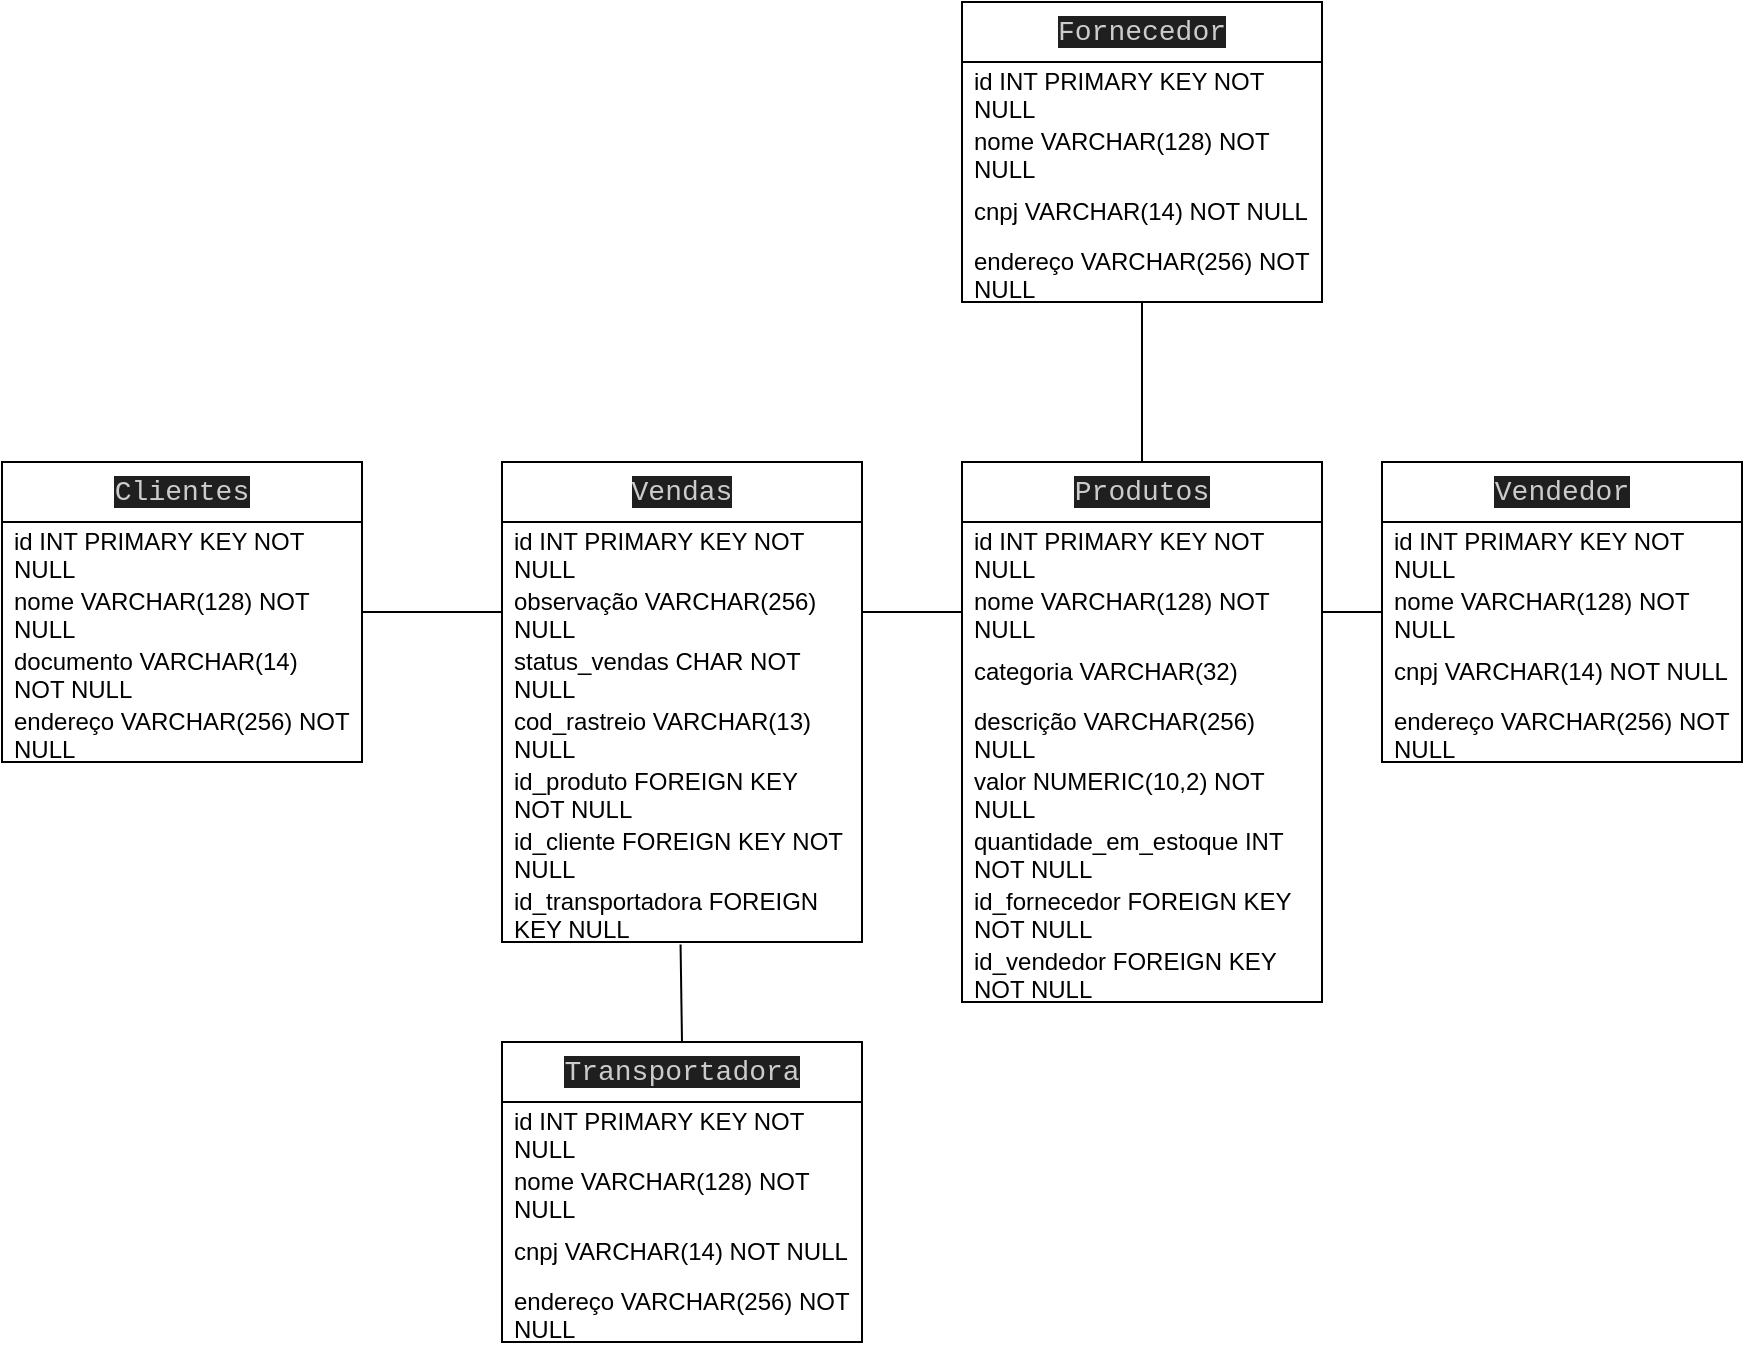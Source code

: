 <mxfile>
    <diagram id="f-MBss9yyqKi91kIsxIU" name="Page-1">
        <mxGraphModel dx="952" dy="761" grid="1" gridSize="10" guides="1" tooltips="1" connect="1" arrows="1" fold="1" page="1" pageScale="1" pageWidth="850" pageHeight="1100" math="0" shadow="0">
            <root>
                <mxCell id="0"/>
                <mxCell id="1" parent="0"/>
                <mxCell id="26" style="edgeStyle=none;html=1;exitX=0.5;exitY=0;exitDx=0;exitDy=0;entryX=0.5;entryY=1;entryDx=0;entryDy=0;endArrow=none;endFill=0;" parent="1" source="13" target="19" edge="1">
                    <mxGeometry relative="1" as="geometry"/>
                </mxCell>
                <mxCell id="13" value="&lt;font face=&quot;Consolas, Courier New, monospace&quot; color=&quot;#cccccc&quot;&gt;&lt;span style=&quot;font-size: 14px; background-color: rgb(31, 31, 31);&quot;&gt;Produtos&lt;/span&gt;&lt;/font&gt;" style="swimlane;fontStyle=0;childLayout=stackLayout;horizontal=1;startSize=30;horizontalStack=0;resizeParent=1;resizeParentMax=0;resizeLast=0;collapsible=1;marginBottom=0;whiteSpace=wrap;html=1;" parent="1" vertex="1">
                    <mxGeometry x="500" y="250" width="180" height="270" as="geometry"/>
                </mxCell>
                <mxCell id="14" value="id&amp;nbsp;INT PRIMARY KEY NOT NULL" style="text;strokeColor=none;fillColor=none;align=left;verticalAlign=middle;spacingLeft=4;spacingRight=4;overflow=hidden;points=[[0,0.5],[1,0.5]];portConstraint=eastwest;rotatable=0;whiteSpace=wrap;html=1;" parent="13" vertex="1">
                    <mxGeometry y="30" width="180" height="30" as="geometry"/>
                </mxCell>
                <mxCell id="15" value="nome VARCHAR(128) NOT NULL" style="text;strokeColor=none;fillColor=none;align=left;verticalAlign=middle;spacingLeft=4;spacingRight=4;overflow=hidden;points=[[0,0.5],[1,0.5]];portConstraint=eastwest;rotatable=0;whiteSpace=wrap;html=1;" parent="13" vertex="1">
                    <mxGeometry y="60" width="180" height="30" as="geometry"/>
                </mxCell>
                <mxCell id="65" value="categoria VARCHAR(32)" style="text;strokeColor=none;fillColor=none;align=left;verticalAlign=middle;spacingLeft=4;spacingRight=4;overflow=hidden;points=[[0,0.5],[1,0.5]];portConstraint=eastwest;rotatable=0;whiteSpace=wrap;html=1;" parent="13" vertex="1">
                    <mxGeometry y="90" width="180" height="30" as="geometry"/>
                </mxCell>
                <mxCell id="16" value="descrição VARCHAR(256) NULL" style="text;strokeColor=none;fillColor=none;align=left;verticalAlign=middle;spacingLeft=4;spacingRight=4;overflow=hidden;points=[[0,0.5],[1,0.5]];portConstraint=eastwest;rotatable=0;whiteSpace=wrap;html=1;" parent="13" vertex="1">
                    <mxGeometry y="120" width="180" height="30" as="geometry"/>
                </mxCell>
                <mxCell id="17" value="valor NUMERIC(10,2) NOT NULL" style="text;strokeColor=none;fillColor=none;align=left;verticalAlign=middle;spacingLeft=4;spacingRight=4;overflow=hidden;points=[[0,0.5],[1,0.5]];portConstraint=eastwest;rotatable=0;whiteSpace=wrap;html=1;" parent="13" vertex="1">
                    <mxGeometry y="150" width="180" height="30" as="geometry"/>
                </mxCell>
                <mxCell id="18" value="quantidade_em_estoque INT NOT NULL" style="text;strokeColor=none;fillColor=none;align=left;verticalAlign=middle;spacingLeft=4;spacingRight=4;overflow=hidden;points=[[0,0.5],[1,0.5]];portConstraint=eastwest;rotatable=0;whiteSpace=wrap;html=1;" parent="13" vertex="1">
                    <mxGeometry y="180" width="180" height="30" as="geometry"/>
                </mxCell>
                <mxCell id="25" value="id_fornecedor FOREIGN KEY NOT NULL" style="text;strokeColor=none;fillColor=none;align=left;verticalAlign=middle;spacingLeft=4;spacingRight=4;overflow=hidden;points=[[0,0.5],[1,0.5]];portConstraint=eastwest;rotatable=0;whiteSpace=wrap;html=1;" parent="13" vertex="1">
                    <mxGeometry y="210" width="180" height="30" as="geometry"/>
                </mxCell>
                <mxCell id="36" value="id_vendedor FOREIGN KEY NOT NULL" style="text;strokeColor=none;fillColor=none;align=left;verticalAlign=middle;spacingLeft=4;spacingRight=4;overflow=hidden;points=[[0,0.5],[1,0.5]];portConstraint=eastwest;rotatable=0;whiteSpace=wrap;html=1;" parent="13" vertex="1">
                    <mxGeometry y="240" width="180" height="30" as="geometry"/>
                </mxCell>
                <mxCell id="19" value="&lt;font face=&quot;Consolas, Courier New, monospace&quot; color=&quot;#cccccc&quot;&gt;&lt;span style=&quot;font-size: 14px; background-color: rgb(31, 31, 31);&quot;&gt;Fornecedor&lt;/span&gt;&lt;/font&gt;" style="swimlane;fontStyle=0;childLayout=stackLayout;horizontal=1;startSize=30;horizontalStack=0;resizeParent=1;resizeParentMax=0;resizeLast=0;collapsible=1;marginBottom=0;whiteSpace=wrap;html=1;" parent="1" vertex="1">
                    <mxGeometry x="500" y="20" width="180" height="150" as="geometry"/>
                </mxCell>
                <mxCell id="20" value="id&amp;nbsp;INT PRIMARY KEY NOT NULL" style="text;strokeColor=none;fillColor=none;align=left;verticalAlign=middle;spacingLeft=4;spacingRight=4;overflow=hidden;points=[[0,0.5],[1,0.5]];portConstraint=eastwest;rotatable=0;whiteSpace=wrap;html=1;" parent="19" vertex="1">
                    <mxGeometry y="30" width="180" height="30" as="geometry"/>
                </mxCell>
                <mxCell id="21" value="nome VARCHAR(128) NOT NULL" style="text;strokeColor=none;fillColor=none;align=left;verticalAlign=middle;spacingLeft=4;spacingRight=4;overflow=hidden;points=[[0,0.5],[1,0.5]];portConstraint=eastwest;rotatable=0;whiteSpace=wrap;html=1;" parent="19" vertex="1">
                    <mxGeometry y="60" width="180" height="30" as="geometry"/>
                </mxCell>
                <mxCell id="23" value="cnpj VARCHAR(14) NOT NULL" style="text;strokeColor=none;fillColor=none;align=left;verticalAlign=middle;spacingLeft=4;spacingRight=4;overflow=hidden;points=[[0,0.5],[1,0.5]];portConstraint=eastwest;rotatable=0;whiteSpace=wrap;html=1;" parent="19" vertex="1">
                    <mxGeometry y="90" width="180" height="30" as="geometry"/>
                </mxCell>
                <mxCell id="24" value="endereço VARCHAR(256) NOT NULL" style="text;strokeColor=none;fillColor=none;align=left;verticalAlign=middle;spacingLeft=4;spacingRight=4;overflow=hidden;points=[[0,0.5],[1,0.5]];portConstraint=eastwest;rotatable=0;whiteSpace=wrap;html=1;" parent="19" vertex="1">
                    <mxGeometry y="120" width="180" height="30" as="geometry"/>
                </mxCell>
                <mxCell id="27" value="&lt;font face=&quot;Consolas, Courier New, monospace&quot; color=&quot;#cccccc&quot;&gt;&lt;span style=&quot;font-size: 14px; background-color: rgb(31, 31, 31);&quot;&gt;Vendedor&lt;/span&gt;&lt;/font&gt;" style="swimlane;fontStyle=0;childLayout=stackLayout;horizontal=1;startSize=30;horizontalStack=0;resizeParent=1;resizeParentMax=0;resizeLast=0;collapsible=1;marginBottom=0;whiteSpace=wrap;html=1;" parent="1" vertex="1">
                    <mxGeometry x="710" y="250" width="180" height="150" as="geometry"/>
                </mxCell>
                <mxCell id="28" value="id&amp;nbsp;INT PRIMARY KEY NOT NULL" style="text;strokeColor=none;fillColor=none;align=left;verticalAlign=middle;spacingLeft=4;spacingRight=4;overflow=hidden;points=[[0,0.5],[1,0.5]];portConstraint=eastwest;rotatable=0;whiteSpace=wrap;html=1;" parent="27" vertex="1">
                    <mxGeometry y="30" width="180" height="30" as="geometry"/>
                </mxCell>
                <mxCell id="29" value="nome VARCHAR(128) NOT NULL" style="text;strokeColor=none;fillColor=none;align=left;verticalAlign=middle;spacingLeft=4;spacingRight=4;overflow=hidden;points=[[0,0.5],[1,0.5]];portConstraint=eastwest;rotatable=0;whiteSpace=wrap;html=1;" parent="27" vertex="1">
                    <mxGeometry y="60" width="180" height="30" as="geometry"/>
                </mxCell>
                <mxCell id="32" value="cnpj VARCHAR(14) NOT NULL" style="text;strokeColor=none;fillColor=none;align=left;verticalAlign=middle;spacingLeft=4;spacingRight=4;overflow=hidden;points=[[0,0.5],[1,0.5]];portConstraint=eastwest;rotatable=0;whiteSpace=wrap;html=1;" parent="27" vertex="1">
                    <mxGeometry y="90" width="180" height="30" as="geometry"/>
                </mxCell>
                <mxCell id="33" value="endereço VARCHAR(256) NOT NULL" style="text;strokeColor=none;fillColor=none;align=left;verticalAlign=middle;spacingLeft=4;spacingRight=4;overflow=hidden;points=[[0,0.5],[1,0.5]];portConstraint=eastwest;rotatable=0;whiteSpace=wrap;html=1;" parent="27" vertex="1">
                    <mxGeometry y="120" width="180" height="30" as="geometry"/>
                </mxCell>
                <mxCell id="37" style="edgeStyle=none;html=1;exitX=0;exitY=0.5;exitDx=0;exitDy=0;entryX=1;entryY=0.5;entryDx=0;entryDy=0;endArrow=none;endFill=0;" parent="1" source="29" target="15" edge="1">
                    <mxGeometry relative="1" as="geometry"/>
                </mxCell>
                <mxCell id="38" value="&lt;font face=&quot;Consolas, Courier New, monospace&quot; color=&quot;#cccccc&quot;&gt;&lt;span style=&quot;font-size: 14px; background-color: rgb(31, 31, 31);&quot;&gt;Vendas&lt;/span&gt;&lt;/font&gt;" style="swimlane;fontStyle=0;childLayout=stackLayout;horizontal=1;startSize=30;horizontalStack=0;resizeParent=1;resizeParentMax=0;resizeLast=0;collapsible=1;marginBottom=0;whiteSpace=wrap;html=1;" parent="1" vertex="1">
                    <mxGeometry x="270" y="250" width="180" height="240" as="geometry"/>
                </mxCell>
                <mxCell id="39" value="id&amp;nbsp;INT PRIMARY KEY NOT NULL" style="text;strokeColor=none;fillColor=none;align=left;verticalAlign=middle;spacingLeft=4;spacingRight=4;overflow=hidden;points=[[0,0.5],[1,0.5]];portConstraint=eastwest;rotatable=0;whiteSpace=wrap;html=1;" parent="38" vertex="1">
                    <mxGeometry y="30" width="180" height="30" as="geometry"/>
                </mxCell>
                <mxCell id="40" value="observação VARCHAR(256) NULL" style="text;strokeColor=none;fillColor=none;align=left;verticalAlign=middle;spacingLeft=4;spacingRight=4;overflow=hidden;points=[[0,0.5],[1,0.5]];portConstraint=eastwest;rotatable=0;whiteSpace=wrap;html=1;" parent="38" vertex="1">
                    <mxGeometry y="60" width="180" height="30" as="geometry"/>
                </mxCell>
                <mxCell id="44" value="status_vendas CHAR NOT NULL" style="text;strokeColor=none;fillColor=none;align=left;verticalAlign=middle;spacingLeft=4;spacingRight=4;overflow=hidden;points=[[0,0.5],[1,0.5]];portConstraint=eastwest;rotatable=0;whiteSpace=wrap;html=1;" parent="38" vertex="1">
                    <mxGeometry y="90" width="180" height="30" as="geometry"/>
                </mxCell>
                <mxCell id="63" value="cod_rastreio VARCHAR(13) NULL" style="text;strokeColor=none;fillColor=none;align=left;verticalAlign=middle;spacingLeft=4;spacingRight=4;overflow=hidden;points=[[0,0.5],[1,0.5]];portConstraint=eastwest;rotatable=0;whiteSpace=wrap;html=1;" parent="38" vertex="1">
                    <mxGeometry y="120" width="180" height="30" as="geometry"/>
                </mxCell>
                <mxCell id="43" value="id_produto FOREIGN KEY NOT NULL" style="text;strokeColor=none;fillColor=none;align=left;verticalAlign=middle;spacingLeft=4;spacingRight=4;overflow=hidden;points=[[0,0.5],[1,0.5]];portConstraint=eastwest;rotatable=0;whiteSpace=wrap;html=1;" parent="38" vertex="1">
                    <mxGeometry y="150" width="180" height="30" as="geometry"/>
                </mxCell>
                <mxCell id="58" value="id_cliente FOREIGN KEY NOT NULL" style="text;strokeColor=none;fillColor=none;align=left;verticalAlign=middle;spacingLeft=4;spacingRight=4;overflow=hidden;points=[[0,0.5],[1,0.5]];portConstraint=eastwest;rotatable=0;whiteSpace=wrap;html=1;" parent="38" vertex="1">
                    <mxGeometry y="180" width="180" height="30" as="geometry"/>
                </mxCell>
                <mxCell id="59" value="id_transportadora FOREIGN KEY NULL" style="text;strokeColor=none;fillColor=none;align=left;verticalAlign=middle;spacingLeft=4;spacingRight=4;overflow=hidden;points=[[0,0.5],[1,0.5]];portConstraint=eastwest;rotatable=0;whiteSpace=wrap;html=1;" parent="38" vertex="1">
                    <mxGeometry y="210" width="180" height="30" as="geometry"/>
                </mxCell>
                <mxCell id="45" value="&lt;font face=&quot;Consolas, Courier New, monospace&quot; color=&quot;#cccccc&quot;&gt;&lt;span style=&quot;font-size: 14px; background-color: rgb(31, 31, 31);&quot;&gt;Clientes&lt;/span&gt;&lt;/font&gt;" style="swimlane;fontStyle=0;childLayout=stackLayout;horizontal=1;startSize=30;horizontalStack=0;resizeParent=1;resizeParentMax=0;resizeLast=0;collapsible=1;marginBottom=0;whiteSpace=wrap;html=1;" parent="1" vertex="1">
                    <mxGeometry x="20" y="250" width="180" height="150" as="geometry"/>
                </mxCell>
                <mxCell id="46" value="id INT PRIMARY KEY NOT NULL" style="text;strokeColor=none;fillColor=none;align=left;verticalAlign=middle;spacingLeft=4;spacingRight=4;overflow=hidden;points=[[0,0.5],[1,0.5]];portConstraint=eastwest;rotatable=0;whiteSpace=wrap;html=1;" parent="45" vertex="1">
                    <mxGeometry y="30" width="180" height="30" as="geometry"/>
                </mxCell>
                <mxCell id="47" value="nome VARCHAR(128) NOT NULL" style="text;strokeColor=none;fillColor=none;align=left;verticalAlign=middle;spacingLeft=4;spacingRight=4;overflow=hidden;points=[[0,0.5],[1,0.5]];portConstraint=eastwest;rotatable=0;whiteSpace=wrap;html=1;" parent="45" vertex="1">
                    <mxGeometry y="60" width="180" height="30" as="geometry"/>
                </mxCell>
                <mxCell id="48" value="documento VARCHAR(14) NOT NULL" style="text;strokeColor=none;fillColor=none;align=left;verticalAlign=middle;spacingLeft=4;spacingRight=4;overflow=hidden;points=[[0,0.5],[1,0.5]];portConstraint=eastwest;rotatable=0;whiteSpace=wrap;html=1;" parent="45" vertex="1">
                    <mxGeometry y="90" width="180" height="30" as="geometry"/>
                </mxCell>
                <mxCell id="49" value="endereço VARCHAR(256) NOT NULL" style="text;strokeColor=none;fillColor=none;align=left;verticalAlign=middle;spacingLeft=4;spacingRight=4;overflow=hidden;points=[[0,0.5],[1,0.5]];portConstraint=eastwest;rotatable=0;whiteSpace=wrap;html=1;" parent="45" vertex="1">
                    <mxGeometry y="120" width="180" height="30" as="geometry"/>
                </mxCell>
                <mxCell id="50" style="edgeStyle=none;html=1;exitX=1;exitY=0.5;exitDx=0;exitDy=0;entryX=0;entryY=0.5;entryDx=0;entryDy=0;endArrow=none;endFill=0;" parent="1" source="47" target="40" edge="1">
                    <mxGeometry relative="1" as="geometry"/>
                </mxCell>
                <mxCell id="51" style="edgeStyle=none;html=1;exitX=1;exitY=0.5;exitDx=0;exitDy=0;entryX=0;entryY=0.5;entryDx=0;entryDy=0;endArrow=none;endFill=0;" parent="1" source="40" target="15" edge="1">
                    <mxGeometry relative="1" as="geometry"/>
                </mxCell>
                <mxCell id="64" style="edgeStyle=none;html=1;exitX=0.5;exitY=0;exitDx=0;exitDy=0;entryX=0.496;entryY=1.041;entryDx=0;entryDy=0;entryPerimeter=0;endArrow=none;endFill=0;" parent="1" source="52" target="59" edge="1">
                    <mxGeometry relative="1" as="geometry"/>
                </mxCell>
                <mxCell id="52" value="&lt;font face=&quot;Consolas, Courier New, monospace&quot; color=&quot;#cccccc&quot;&gt;&lt;span style=&quot;font-size: 14px; background-color: rgb(31, 31, 31);&quot;&gt;Transportadora&lt;/span&gt;&lt;/font&gt;" style="swimlane;fontStyle=0;childLayout=stackLayout;horizontal=1;startSize=30;horizontalStack=0;resizeParent=1;resizeParentMax=0;resizeLast=0;collapsible=1;marginBottom=0;whiteSpace=wrap;html=1;" parent="1" vertex="1">
                    <mxGeometry x="270" y="540" width="180" height="150" as="geometry"/>
                </mxCell>
                <mxCell id="53" value="id&amp;nbsp;INT PRIMARY KEY NOT NULL" style="text;strokeColor=none;fillColor=none;align=left;verticalAlign=middle;spacingLeft=4;spacingRight=4;overflow=hidden;points=[[0,0.5],[1,0.5]];portConstraint=eastwest;rotatable=0;whiteSpace=wrap;html=1;" parent="52" vertex="1">
                    <mxGeometry y="30" width="180" height="30" as="geometry"/>
                </mxCell>
                <mxCell id="54" value="nome&amp;nbsp;VARCHAR(128) NOT NULL" style="text;strokeColor=none;fillColor=none;align=left;verticalAlign=middle;spacingLeft=4;spacingRight=4;overflow=hidden;points=[[0,0.5],[1,0.5]];portConstraint=eastwest;rotatable=0;whiteSpace=wrap;html=1;" parent="52" vertex="1">
                    <mxGeometry y="60" width="180" height="30" as="geometry"/>
                </mxCell>
                <mxCell id="55" value="cnpj VARCHAR(14) NOT NULL" style="text;strokeColor=none;fillColor=none;align=left;verticalAlign=middle;spacingLeft=4;spacingRight=4;overflow=hidden;points=[[0,0.5],[1,0.5]];portConstraint=eastwest;rotatable=0;whiteSpace=wrap;html=1;" parent="52" vertex="1">
                    <mxGeometry y="90" width="180" height="30" as="geometry"/>
                </mxCell>
                <mxCell id="56" value="endereço VARCHAR(256) NOT NULL" style="text;strokeColor=none;fillColor=none;align=left;verticalAlign=middle;spacingLeft=4;spacingRight=4;overflow=hidden;points=[[0,0.5],[1,0.5]];portConstraint=eastwest;rotatable=0;whiteSpace=wrap;html=1;" parent="52" vertex="1">
                    <mxGeometry y="120" width="180" height="30" as="geometry"/>
                </mxCell>
            </root>
        </mxGraphModel>
    </diagram>
</mxfile>